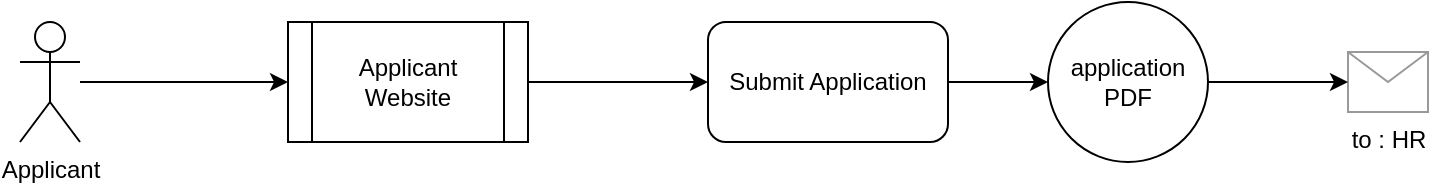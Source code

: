 <mxfile version="23.1.2" type="github">
  <diagram name="Page-1" id="Y7KtyNg5TUS7tMG_Q7iL">
    <mxGraphModel dx="86" dy="474" grid="1" gridSize="10" guides="1" tooltips="1" connect="1" arrows="1" fold="1" page="1" pageScale="1" pageWidth="850" pageHeight="1100" math="0" shadow="0">
      <root>
        <mxCell id="0" />
        <mxCell id="1" parent="0" />
        <mxCell id="WVneKOP-pQEtooWpK_C--1" style="edgeStyle=orthogonalEdgeStyle;rounded=0;orthogonalLoop=1;jettySize=auto;html=1;entryX=0;entryY=0.5;entryDx=0;entryDy=0;" edge="1" parent="1" source="WVneKOP-pQEtooWpK_C--2" target="WVneKOP-pQEtooWpK_C--4">
          <mxGeometry relative="1" as="geometry" />
        </mxCell>
        <mxCell id="WVneKOP-pQEtooWpK_C--2" value="Applicant&lt;br&gt;Website" style="shape=process;whiteSpace=wrap;html=1;backgroundOutline=1;" vertex="1" parent="1">
          <mxGeometry x="1060" y="60" width="120" height="60" as="geometry" />
        </mxCell>
        <mxCell id="WVneKOP-pQEtooWpK_C--3" value="" style="edgeStyle=orthogonalEdgeStyle;rounded=0;orthogonalLoop=1;jettySize=auto;html=1;" edge="1" parent="1" source="WVneKOP-pQEtooWpK_C--4" target="WVneKOP-pQEtooWpK_C--9">
          <mxGeometry relative="1" as="geometry" />
        </mxCell>
        <mxCell id="WVneKOP-pQEtooWpK_C--4" value="Submit Application" style="rounded=1;whiteSpace=wrap;html=1;" vertex="1" parent="1">
          <mxGeometry x="1270" y="60" width="120" height="60" as="geometry" />
        </mxCell>
        <mxCell id="WVneKOP-pQEtooWpK_C--5" style="edgeStyle=orthogonalEdgeStyle;rounded=0;orthogonalLoop=1;jettySize=auto;html=1;entryX=0;entryY=0.5;entryDx=0;entryDy=0;" edge="1" parent="1" source="WVneKOP-pQEtooWpK_C--6" target="WVneKOP-pQEtooWpK_C--2">
          <mxGeometry relative="1" as="geometry" />
        </mxCell>
        <mxCell id="WVneKOP-pQEtooWpK_C--6" value="Applicant" style="shape=umlActor;verticalLabelPosition=bottom;verticalAlign=top;html=1;outlineConnect=0;" vertex="1" parent="1">
          <mxGeometry x="926" y="60" width="30" height="60" as="geometry" />
        </mxCell>
        <mxCell id="WVneKOP-pQEtooWpK_C--7" value="to : HR" style="verticalLabelPosition=bottom;shadow=0;dashed=0;align=center;html=1;verticalAlign=top;strokeWidth=1;shape=mxgraph.mockup.misc.mail2;strokeColor=#999999;" vertex="1" parent="1">
          <mxGeometry x="1590" y="75" width="40" height="30" as="geometry" />
        </mxCell>
        <mxCell id="WVneKOP-pQEtooWpK_C--8" value="" style="edgeStyle=orthogonalEdgeStyle;rounded=0;orthogonalLoop=1;jettySize=auto;html=1;" edge="1" parent="1" source="WVneKOP-pQEtooWpK_C--9" target="WVneKOP-pQEtooWpK_C--7">
          <mxGeometry relative="1" as="geometry" />
        </mxCell>
        <mxCell id="WVneKOP-pQEtooWpK_C--9" value="application PDF" style="ellipse;whiteSpace=wrap;html=1;aspect=fixed;" vertex="1" parent="1">
          <mxGeometry x="1440" y="50" width="80" height="80" as="geometry" />
        </mxCell>
      </root>
    </mxGraphModel>
  </diagram>
</mxfile>
